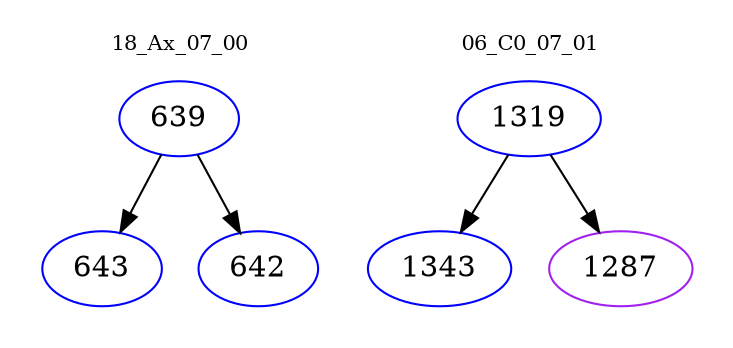digraph{
subgraph cluster_0 {
color = white
label = "18_Ax_07_00";
fontsize=10;
T0_639 [label="639", color="blue"]
T0_639 -> T0_643 [color="black"]
T0_643 [label="643", color="blue"]
T0_639 -> T0_642 [color="black"]
T0_642 [label="642", color="blue"]
}
subgraph cluster_1 {
color = white
label = "06_C0_07_01";
fontsize=10;
T1_1319 [label="1319", color="blue"]
T1_1319 -> T1_1343 [color="black"]
T1_1343 [label="1343", color="blue"]
T1_1319 -> T1_1287 [color="black"]
T1_1287 [label="1287", color="purple"]
}
}
